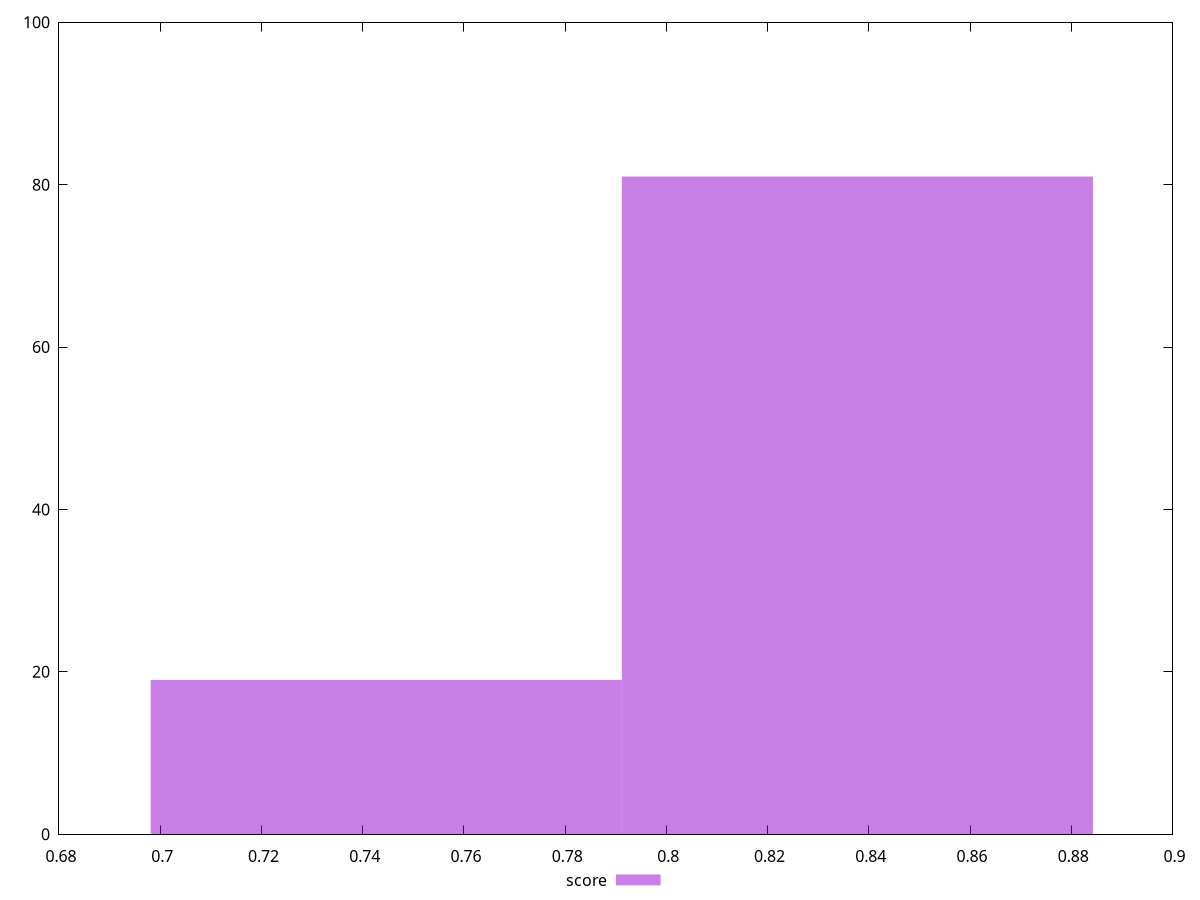 reset
set terminal svg size 640, 490 enhanced background rgb 'white'
set output "report_00007_2020-12-11T15:55:29.892Z/uses-http2/samples/pages+cached+noexternal+nosvg/score/histogram.svg"

$score <<EOF
0.83774168027346 81
0.7446592713541866 19
EOF

set key outside below
set boxwidth 0.09308240891927333
set yrange [0:100]
set style fill transparent solid 0.5 noborder

plot \
  $score title "score" with boxes, \


reset